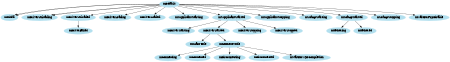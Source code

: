 digraph WSM {
	size="3,3";
	node [color=lightblue2, style=filled];
"mDefault" -> "mInitial";
 "mDefault" -> "mDriverUnloading";
"mDefault" -> "mInitial";
"mDefault" -> "mDriverUnloading";
"mDefault" -> "mDriverUnloaded";
"mDriverUnloaded" -> "mDriverFailed";
"mDefault" -> "mDriverLoading";
"mDefault" -> "mDriverLoaded";
"mDefault" -> "mSupplicantStarting";
"mDefault" -> "mSupplicantStarted";
"mSupplicantStarted" -> "mDriverStarting";
"mSupplicantStarted" -> "mDriverStarted";
"mDriverStarted" -> "mScanMode";
"mDriverStarted" -> "mConnectMode";
"mConnectMode" -> "mConnecting";
"mConnectMode" -> "mConnected";
"mConnectMode" -> "mDisconnecting";
"mConnectMode" -> "mDisconnected";
"mConnectMode" -> "mWaitForWpsCompletion";
"mSupplicantStarted" -> "mDriverStopping";
"mSupplicantStarted" -> "mDriverStopped";
"mDefault" -> "mSupplicantStopping";
"mDefault" -> "mSoftApStarting";
"mDefault" -> "mSoftApStarted";
"mSoftApStarted" -> "mTethering";
"mSoftApStarted" -> "mTethered";
"mDefault" -> "mSoftApStopping";
"mDefault" -> "mWaitForP2pDisable";
}



